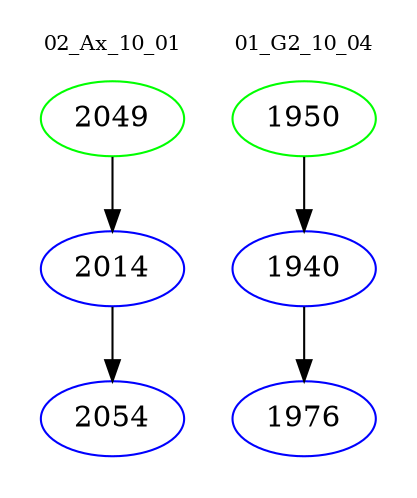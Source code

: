 digraph{
subgraph cluster_0 {
color = white
label = "02_Ax_10_01";
fontsize=10;
T0_2049 [label="2049", color="green"]
T0_2049 -> T0_2014 [color="black"]
T0_2014 [label="2014", color="blue"]
T0_2014 -> T0_2054 [color="black"]
T0_2054 [label="2054", color="blue"]
}
subgraph cluster_1 {
color = white
label = "01_G2_10_04";
fontsize=10;
T1_1950 [label="1950", color="green"]
T1_1950 -> T1_1940 [color="black"]
T1_1940 [label="1940", color="blue"]
T1_1940 -> T1_1976 [color="black"]
T1_1976 [label="1976", color="blue"]
}
}
